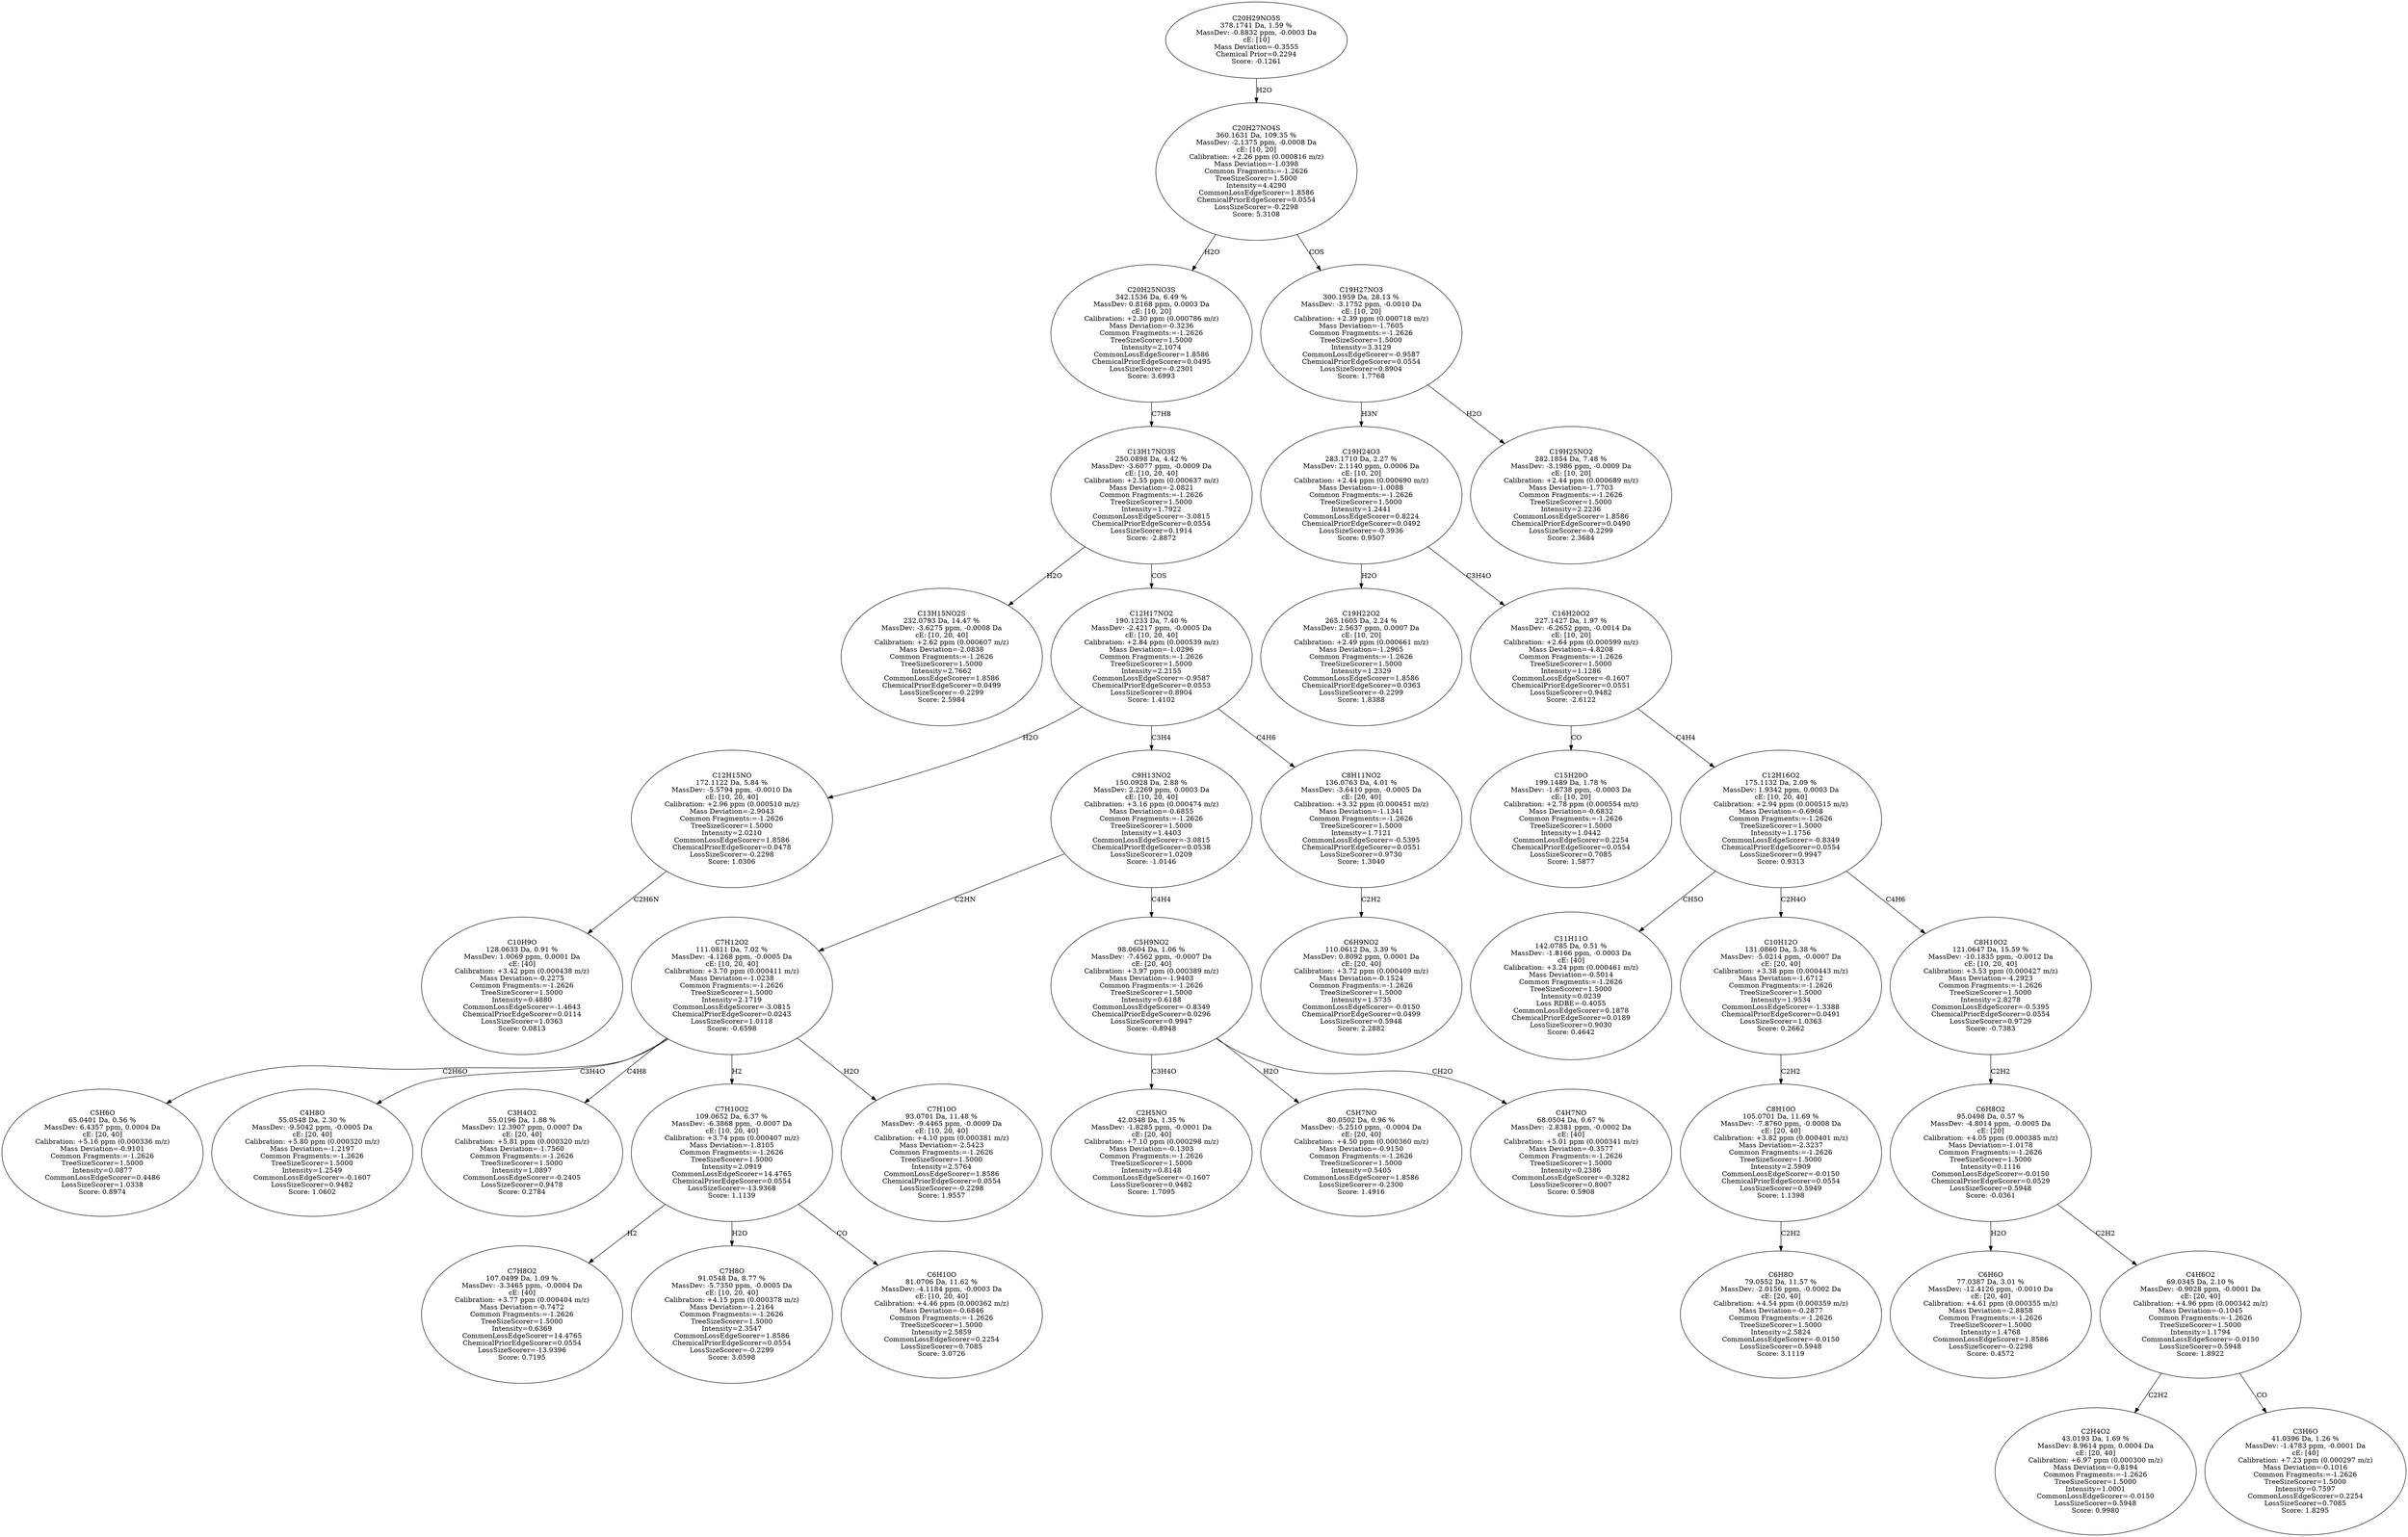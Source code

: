 strict digraph {
v1 [label="C13H15NO2S\n232.0793 Da, 14.47 %\nMassDev: -3.6275 ppm, -0.0008 Da\ncE: [10, 20, 40]\nCalibration: +2.62 ppm (0.000607 m/z)\nMass Deviation=-2.0838\nCommon Fragments:=-1.2626\nTreeSizeScorer=1.5000\nIntensity=2.7662\nCommonLossEdgeScorer=1.8586\nChemicalPriorEdgeScorer=0.0499\nLossSizeScorer=-0.2299\nScore: 2.5984"];
v2 [label="C10H9O\n128.0633 Da, 0.91 %\nMassDev: 1.0069 ppm, 0.0001 Da\ncE: [40]\nCalibration: +3.42 ppm (0.000438 m/z)\nMass Deviation=-0.2275\nCommon Fragments:=-1.2626\nTreeSizeScorer=1.5000\nIntensity=0.4880\nCommonLossEdgeScorer=-1.4643\nChemicalPriorEdgeScorer=0.0114\nLossSizeScorer=1.0363\nScore: 0.0813"];
v3 [label="C12H15NO\n172.1122 Da, 5.84 %\nMassDev: -5.5794 ppm, -0.0010 Da\ncE: [10, 20, 40]\nCalibration: +2.96 ppm (0.000510 m/z)\nMass Deviation=-2.9043\nCommon Fragments:=-1.2626\nTreeSizeScorer=1.5000\nIntensity=2.0210\nCommonLossEdgeScorer=1.8586\nChemicalPriorEdgeScorer=0.0478\nLossSizeScorer=-0.2298\nScore: 1.0306"];
v4 [label="C5H6O\n65.0401 Da, 0.56 %\nMassDev: 6.4357 ppm, 0.0004 Da\ncE: [20, 40]\nCalibration: +5.16 ppm (0.000336 m/z)\nMass Deviation=-0.9101\nCommon Fragments:=-1.2626\nTreeSizeScorer=1.5000\nIntensity=0.0877\nCommonLossEdgeScorer=0.4486\nLossSizeScorer=1.0338\nScore: 0.8974"];
v5 [label="C4H8O\n55.0548 Da, 2.30 %\nMassDev: -9.5042 ppm, -0.0005 Da\ncE: [20, 40]\nCalibration: +5.80 ppm (0.000320 m/z)\nMass Deviation=-1.2197\nCommon Fragments:=-1.2626\nTreeSizeScorer=1.5000\nIntensity=1.2549\nCommonLossEdgeScorer=-0.1607\nLossSizeScorer=0.9482\nScore: 1.0602"];
v6 [label="C3H4O2\n55.0196 Da, 1.88 %\nMassDev: 12.3907 ppm, 0.0007 Da\ncE: [20, 40]\nCalibration: +5.81 ppm (0.000320 m/z)\nMass Deviation=-1.7560\nCommon Fragments:=-1.2626\nTreeSizeScorer=1.5000\nIntensity=1.0897\nCommonLossEdgeScorer=-0.2405\nLossSizeScorer=0.9478\nScore: 0.2784"];
v7 [label="C7H8O2\n107.0499 Da, 1.09 %\nMassDev: -3.3465 ppm, -0.0004 Da\ncE: [40]\nCalibration: +3.77 ppm (0.000404 m/z)\nMass Deviation=-0.7472\nCommon Fragments:=-1.2626\nTreeSizeScorer=1.5000\nIntensity=0.6369\nCommonLossEdgeScorer=14.4765\nChemicalPriorEdgeScorer=0.0554\nLossSizeScorer=-13.9396\nScore: 0.7195"];
v8 [label="C7H8O\n91.0548 Da, 8.77 %\nMassDev: -5.7350 ppm, -0.0005 Da\ncE: [10, 20, 40]\nCalibration: +4.15 ppm (0.000378 m/z)\nMass Deviation=-1.2164\nCommon Fragments:=-1.2626\nTreeSizeScorer=1.5000\nIntensity=2.3547\nCommonLossEdgeScorer=1.8586\nChemicalPriorEdgeScorer=0.0554\nLossSizeScorer=-0.2299\nScore: 3.0598"];
v9 [label="C6H10O\n81.0706 Da, 11.62 %\nMassDev: -4.1184 ppm, -0.0003 Da\ncE: [10, 20, 40]\nCalibration: +4.46 ppm (0.000362 m/z)\nMass Deviation=-0.6846\nCommon Fragments:=-1.2626\nTreeSizeScorer=1.5000\nIntensity=2.5859\nCommonLossEdgeScorer=0.2254\nLossSizeScorer=0.7085\nScore: 3.0726"];
v10 [label="C7H10O2\n109.0652 Da, 6.37 %\nMassDev: -6.3868 ppm, -0.0007 Da\ncE: [10, 20, 40]\nCalibration: +3.74 ppm (0.000407 m/z)\nMass Deviation=-1.8105\nCommon Fragments:=-1.2626\nTreeSizeScorer=1.5000\nIntensity=2.0919\nCommonLossEdgeScorer=14.4765\nChemicalPriorEdgeScorer=0.0554\nLossSizeScorer=-13.9368\nScore: 1.1139"];
v11 [label="C7H10O\n93.0701 Da, 11.48 %\nMassDev: -9.4465 ppm, -0.0009 Da\ncE: [10, 20, 40]\nCalibration: +4.10 ppm (0.000381 m/z)\nMass Deviation=-2.5423\nCommon Fragments:=-1.2626\nTreeSizeScorer=1.5000\nIntensity=2.5764\nCommonLossEdgeScorer=1.8586\nChemicalPriorEdgeScorer=0.0554\nLossSizeScorer=-0.2298\nScore: 1.9557"];
v12 [label="C7H12O2\n111.0811 Da, 7.02 %\nMassDev: -4.1268 ppm, -0.0005 Da\ncE: [10, 20, 40]\nCalibration: +3.70 ppm (0.000411 m/z)\nMass Deviation=-1.0238\nCommon Fragments:=-1.2626\nTreeSizeScorer=1.5000\nIntensity=2.1719\nCommonLossEdgeScorer=-3.0815\nChemicalPriorEdgeScorer=0.0243\nLossSizeScorer=1.0118\nScore: -0.6598"];
v13 [label="C2H5NO\n42.0348 Da, 1.35 %\nMassDev: -1.8285 ppm, -0.0001 Da\ncE: [20, 40]\nCalibration: +7.10 ppm (0.000298 m/z)\nMass Deviation=-0.1303\nCommon Fragments:=-1.2626\nTreeSizeScorer=1.5000\nIntensity=0.8148\nCommonLossEdgeScorer=-0.1607\nLossSizeScorer=0.9482\nScore: 1.7095"];
v14 [label="C5H7NO\n80.0502 Da, 0.96 %\nMassDev: -5.2510 ppm, -0.0004 Da\ncE: [20, 40]\nCalibration: +4.50 ppm (0.000360 m/z)\nMass Deviation=-0.9150\nCommon Fragments:=-1.2626\nTreeSizeScorer=1.5000\nIntensity=0.5405\nCommonLossEdgeScorer=1.8586\nLossSizeScorer=-0.2300\nScore: 1.4916"];
v15 [label="C4H7NO\n68.0504 Da, 0.67 %\nMassDev: -2.8381 ppm, -0.0002 Da\ncE: [40]\nCalibration: +5.01 ppm (0.000341 m/z)\nMass Deviation=-0.3577\nCommon Fragments:=-1.2626\nTreeSizeScorer=1.5000\nIntensity=0.2386\nCommonLossEdgeScorer=-0.3282\nLossSizeScorer=0.8007\nScore: 0.5908"];
v16 [label="C5H9NO2\n98.0604 Da, 1.06 %\nMassDev: -7.4562 ppm, -0.0007 Da\ncE: [20, 40]\nCalibration: +3.97 ppm (0.000389 m/z)\nMass Deviation=-1.9403\nCommon Fragments:=-1.2626\nTreeSizeScorer=1.5000\nIntensity=0.6188\nCommonLossEdgeScorer=-0.8349\nChemicalPriorEdgeScorer=0.0296\nLossSizeScorer=0.9947\nScore: -0.8948"];
v17 [label="C9H13NO2\n150.0928 Da, 2.88 %\nMassDev: 2.2269 ppm, 0.0003 Da\ncE: [10, 20, 40]\nCalibration: +3.16 ppm (0.000474 m/z)\nMass Deviation=-0.6855\nCommon Fragments:=-1.2626\nTreeSizeScorer=1.5000\nIntensity=1.4403\nCommonLossEdgeScorer=-3.0815\nChemicalPriorEdgeScorer=0.0538\nLossSizeScorer=1.0209\nScore: -1.0146"];
v18 [label="C6H9NO2\n110.0612 Da, 3.39 %\nMassDev: 0.8092 ppm, 0.0001 Da\ncE: [20, 40]\nCalibration: +3.72 ppm (0.000409 m/z)\nMass Deviation=-0.1524\nCommon Fragments:=-1.2626\nTreeSizeScorer=1.5000\nIntensity=1.5735\nCommonLossEdgeScorer=-0.0150\nChemicalPriorEdgeScorer=0.0499\nLossSizeScorer=0.5948\nScore: 2.2882"];
v19 [label="C8H11NO2\n136.0763 Da, 4.01 %\nMassDev: -3.6410 ppm, -0.0005 Da\ncE: [20, 40]\nCalibration: +3.32 ppm (0.000451 m/z)\nMass Deviation=-1.1341\nCommon Fragments:=-1.2626\nTreeSizeScorer=1.5000\nIntensity=1.7121\nCommonLossEdgeScorer=-0.5395\nChemicalPriorEdgeScorer=0.0551\nLossSizeScorer=0.9730\nScore: 1.3040"];
v20 [label="C12H17NO2\n190.1233 Da, 7.40 %\nMassDev: -2.4217 ppm, -0.0005 Da\ncE: [10, 20, 40]\nCalibration: +2.84 ppm (0.000539 m/z)\nMass Deviation=-1.0296\nCommon Fragments:=-1.2626\nTreeSizeScorer=1.5000\nIntensity=2.2155\nCommonLossEdgeScorer=-0.9587\nChemicalPriorEdgeScorer=0.0553\nLossSizeScorer=0.8904\nScore: 1.4102"];
v21 [label="C13H17NO3S\n250.0898 Da, 4.42 %\nMassDev: -3.6077 ppm, -0.0009 Da\ncE: [10, 20, 40]\nCalibration: +2.55 ppm (0.000637 m/z)\nMass Deviation=-2.0821\nCommon Fragments:=-1.2626\nTreeSizeScorer=1.5000\nIntensity=1.7922\nCommonLossEdgeScorer=-3.0815\nChemicalPriorEdgeScorer=0.0554\nLossSizeScorer=0.1914\nScore: -2.8872"];
v22 [label="C20H25NO3S\n342.1536 Da, 6.49 %\nMassDev: 0.8168 ppm, 0.0003 Da\ncE: [10, 20]\nCalibration: +2.30 ppm (0.000786 m/z)\nMass Deviation=-0.3236\nCommon Fragments:=-1.2626\nTreeSizeScorer=1.5000\nIntensity=2.1074\nCommonLossEdgeScorer=1.8586\nChemicalPriorEdgeScorer=0.0495\nLossSizeScorer=-0.2301\nScore: 3.6993"];
v23 [label="C19H22O2\n265.1605 Da, 2.24 %\nMassDev: 2.5637 ppm, 0.0007 Da\ncE: [10, 20]\nCalibration: +2.49 ppm (0.000661 m/z)\nMass Deviation=-1.2965\nCommon Fragments:=-1.2626\nTreeSizeScorer=1.5000\nIntensity=1.2329\nCommonLossEdgeScorer=1.8586\nChemicalPriorEdgeScorer=0.0363\nLossSizeScorer=-0.2299\nScore: 1.8388"];
v24 [label="C15H20O\n199.1489 Da, 1.78 %\nMassDev: -1.6738 ppm, -0.0003 Da\ncE: [10, 20]\nCalibration: +2.78 ppm (0.000554 m/z)\nMass Deviation=-0.6832\nCommon Fragments:=-1.2626\nTreeSizeScorer=1.5000\nIntensity=1.0442\nCommonLossEdgeScorer=0.2254\nChemicalPriorEdgeScorer=0.0554\nLossSizeScorer=0.7085\nScore: 1.5877"];
v25 [label="C11H11O\n142.0785 Da, 0.51 %\nMassDev: -1.8166 ppm, -0.0003 Da\ncE: [40]\nCalibration: +3.24 ppm (0.000461 m/z)\nMass Deviation=-0.5014\nCommon Fragments:=-1.2626\nTreeSizeScorer=1.5000\nIntensity=0.0239\nLoss RDBE=-0.4055\nCommonLossEdgeScorer=0.1878\nChemicalPriorEdgeScorer=0.0189\nLossSizeScorer=0.9030\nScore: 0.4642"];
v26 [label="C6H8O\n79.0552 Da, 11.57 %\nMassDev: -2.0156 ppm, -0.0002 Da\ncE: [20, 40]\nCalibration: +4.54 ppm (0.000359 m/z)\nMass Deviation=-0.2877\nCommon Fragments:=-1.2626\nTreeSizeScorer=1.5000\nIntensity=2.5824\nCommonLossEdgeScorer=-0.0150\nLossSizeScorer=0.5948\nScore: 3.1119"];
v27 [label="C8H10O\n105.0701 Da, 11.69 %\nMassDev: -7.8760 ppm, -0.0008 Da\ncE: [20, 40]\nCalibration: +3.82 ppm (0.000401 m/z)\nMass Deviation=-2.3237\nCommon Fragments:=-1.2626\nTreeSizeScorer=1.5000\nIntensity=2.5909\nCommonLossEdgeScorer=-0.0150\nChemicalPriorEdgeScorer=0.0554\nLossSizeScorer=0.5949\nScore: 1.1398"];
v28 [label="C10H12O\n131.0860 Da, 5.38 %\nMassDev: -5.0214 ppm, -0.0007 Da\ncE: [20, 40]\nCalibration: +3.38 ppm (0.000443 m/z)\nMass Deviation=-1.6712\nCommon Fragments:=-1.2626\nTreeSizeScorer=1.5000\nIntensity=1.9534\nCommonLossEdgeScorer=-1.3388\nChemicalPriorEdgeScorer=0.0491\nLossSizeScorer=1.0363\nScore: 0.2662"];
v29 [label="C6H6O\n77.0387 Da, 3.01 %\nMassDev: -12.4126 ppm, -0.0010 Da\ncE: [20, 40]\nCalibration: +4.61 ppm (0.000355 m/z)\nMass Deviation=-2.8858\nCommon Fragments:=-1.2626\nTreeSizeScorer=1.5000\nIntensity=1.4768\nCommonLossEdgeScorer=1.8586\nLossSizeScorer=-0.2298\nScore: 0.4572"];
v30 [label="C2H4O2\n43.0193 Da, 1.69 %\nMassDev: 8.9614 ppm, 0.0004 Da\ncE: [20, 40]\nCalibration: +6.97 ppm (0.000300 m/z)\nMass Deviation=-0.8194\nCommon Fragments:=-1.2626\nTreeSizeScorer=1.5000\nIntensity=1.0001\nCommonLossEdgeScorer=-0.0150\nLossSizeScorer=0.5948\nScore: 0.9980"];
v31 [label="C3H6O\n41.0396 Da, 1.26 %\nMassDev: -1.4783 ppm, -0.0001 Da\ncE: [40]\nCalibration: +7.23 ppm (0.000297 m/z)\nMass Deviation=-0.1016\nCommon Fragments:=-1.2626\nTreeSizeScorer=1.5000\nIntensity=0.7597\nCommonLossEdgeScorer=0.2254\nLossSizeScorer=0.7085\nScore: 1.8295"];
v32 [label="C4H6O2\n69.0345 Da, 2.10 %\nMassDev: -0.9028 ppm, -0.0001 Da\ncE: [20, 40]\nCalibration: +4.96 ppm (0.000342 m/z)\nMass Deviation=-0.1045\nCommon Fragments:=-1.2626\nTreeSizeScorer=1.5000\nIntensity=1.1794\nCommonLossEdgeScorer=-0.0150\nLossSizeScorer=0.5948\nScore: 1.8922"];
v33 [label="C6H8O2\n95.0498 Da, 0.57 %\nMassDev: -4.8014 ppm, -0.0005 Da\ncE: [20]\nCalibration: +4.05 ppm (0.000385 m/z)\nMass Deviation=-1.0178\nCommon Fragments:=-1.2626\nTreeSizeScorer=1.5000\nIntensity=0.1116\nCommonLossEdgeScorer=-0.0150\nChemicalPriorEdgeScorer=0.0529\nLossSizeScorer=0.5948\nScore: -0.0361"];
v34 [label="C8H10O2\n121.0647 Da, 15.59 %\nMassDev: -10.1835 ppm, -0.0012 Da\ncE: [10, 20, 40]\nCalibration: +3.53 ppm (0.000427 m/z)\nMass Deviation=-4.2923\nCommon Fragments:=-1.2626\nTreeSizeScorer=1.5000\nIntensity=2.8278\nCommonLossEdgeScorer=-0.5395\nChemicalPriorEdgeScorer=0.0554\nLossSizeScorer=0.9729\nScore: -0.7383"];
v35 [label="C12H16O2\n175.1132 Da, 2.09 %\nMassDev: 1.9342 ppm, 0.0003 Da\ncE: [10, 20, 40]\nCalibration: +2.94 ppm (0.000515 m/z)\nMass Deviation=-0.6968\nCommon Fragments:=-1.2626\nTreeSizeScorer=1.5000\nIntensity=1.1756\nCommonLossEdgeScorer=-0.8349\nChemicalPriorEdgeScorer=0.0554\nLossSizeScorer=0.9947\nScore: 0.9313"];
v36 [label="C16H20O2\n227.1427 Da, 1.97 %\nMassDev: -6.2652 ppm, -0.0014 Da\ncE: [10, 20]\nCalibration: +2.64 ppm (0.000599 m/z)\nMass Deviation=-4.8208\nCommon Fragments:=-1.2626\nTreeSizeScorer=1.5000\nIntensity=1.1286\nCommonLossEdgeScorer=-0.1607\nChemicalPriorEdgeScorer=0.0551\nLossSizeScorer=0.9482\nScore: -2.6122"];
v37 [label="C19H24O3\n283.1710 Da, 2.27 %\nMassDev: 2.1140 ppm, 0.0006 Da\ncE: [10, 20]\nCalibration: +2.44 ppm (0.000690 m/z)\nMass Deviation=-1.0088\nCommon Fragments:=-1.2626\nTreeSizeScorer=1.5000\nIntensity=1.2441\nCommonLossEdgeScorer=0.8224\nChemicalPriorEdgeScorer=0.0492\nLossSizeScorer=-0.3936\nScore: 0.9507"];
v38 [label="C19H25NO2\n282.1854 Da, 7.48 %\nMassDev: -3.1986 ppm, -0.0009 Da\ncE: [10, 20]\nCalibration: +2.44 ppm (0.000689 m/z)\nMass Deviation=-1.7703\nCommon Fragments:=-1.2626\nTreeSizeScorer=1.5000\nIntensity=2.2236\nCommonLossEdgeScorer=1.8586\nChemicalPriorEdgeScorer=0.0490\nLossSizeScorer=-0.2299\nScore: 2.3684"];
v39 [label="C19H27NO3\n300.1959 Da, 28.13 %\nMassDev: -3.1752 ppm, -0.0010 Da\ncE: [10, 20]\nCalibration: +2.39 ppm (0.000718 m/z)\nMass Deviation=-1.7605\nCommon Fragments:=-1.2626\nTreeSizeScorer=1.5000\nIntensity=3.3129\nCommonLossEdgeScorer=-0.9587\nChemicalPriorEdgeScorer=0.0554\nLossSizeScorer=0.8904\nScore: 1.7768"];
v40 [label="C20H27NO4S\n360.1631 Da, 109.35 %\nMassDev: -2.1375 ppm, -0.0008 Da\ncE: [10, 20]\nCalibration: +2.26 ppm (0.000816 m/z)\nMass Deviation=-1.0398\nCommon Fragments:=-1.2626\nTreeSizeScorer=1.5000\nIntensity=4.4290\nCommonLossEdgeScorer=1.8586\nChemicalPriorEdgeScorer=0.0554\nLossSizeScorer=-0.2298\nScore: 5.3108"];
v41 [label="C20H29NO5S\n378.1741 Da, 1.59 %\nMassDev: -0.8832 ppm, -0.0003 Da\ncE: [10]\nMass Deviation=-0.3555\nChemical Prior=0.2294\nScore: -0.1261"];
v21 -> v1 [label="H2O"];
v3 -> v2 [label="C2H6N"];
v20 -> v3 [label="H2O"];
v12 -> v4 [label="C2H6O"];
v12 -> v5 [label="C3H4O"];
v12 -> v6 [label="C4H8"];
v10 -> v7 [label="H2"];
v10 -> v8 [label="H2O"];
v10 -> v9 [label="CO"];
v12 -> v10 [label="H2"];
v12 -> v11 [label="H2O"];
v17 -> v12 [label="C2HN"];
v16 -> v13 [label="C3H4O"];
v16 -> v14 [label="H2O"];
v16 -> v15 [label="CH2O"];
v17 -> v16 [label="C4H4"];
v20 -> v17 [label="C3H4"];
v19 -> v18 [label="C2H2"];
v20 -> v19 [label="C4H6"];
v21 -> v20 [label="COS"];
v22 -> v21 [label="C7H8"];
v40 -> v22 [label="H2O"];
v37 -> v23 [label="H2O"];
v36 -> v24 [label="CO"];
v35 -> v25 [label="CH5O"];
v27 -> v26 [label="C2H2"];
v28 -> v27 [label="C2H2"];
v35 -> v28 [label="C2H4O"];
v33 -> v29 [label="H2O"];
v32 -> v30 [label="C2H2"];
v32 -> v31 [label="CO"];
v33 -> v32 [label="C2H2"];
v34 -> v33 [label="C2H2"];
v35 -> v34 [label="C4H6"];
v36 -> v35 [label="C4H4"];
v37 -> v36 [label="C3H4O"];
v39 -> v37 [label="H3N"];
v39 -> v38 [label="H2O"];
v40 -> v39 [label="COS"];
v41 -> v40 [label="H2O"];
}